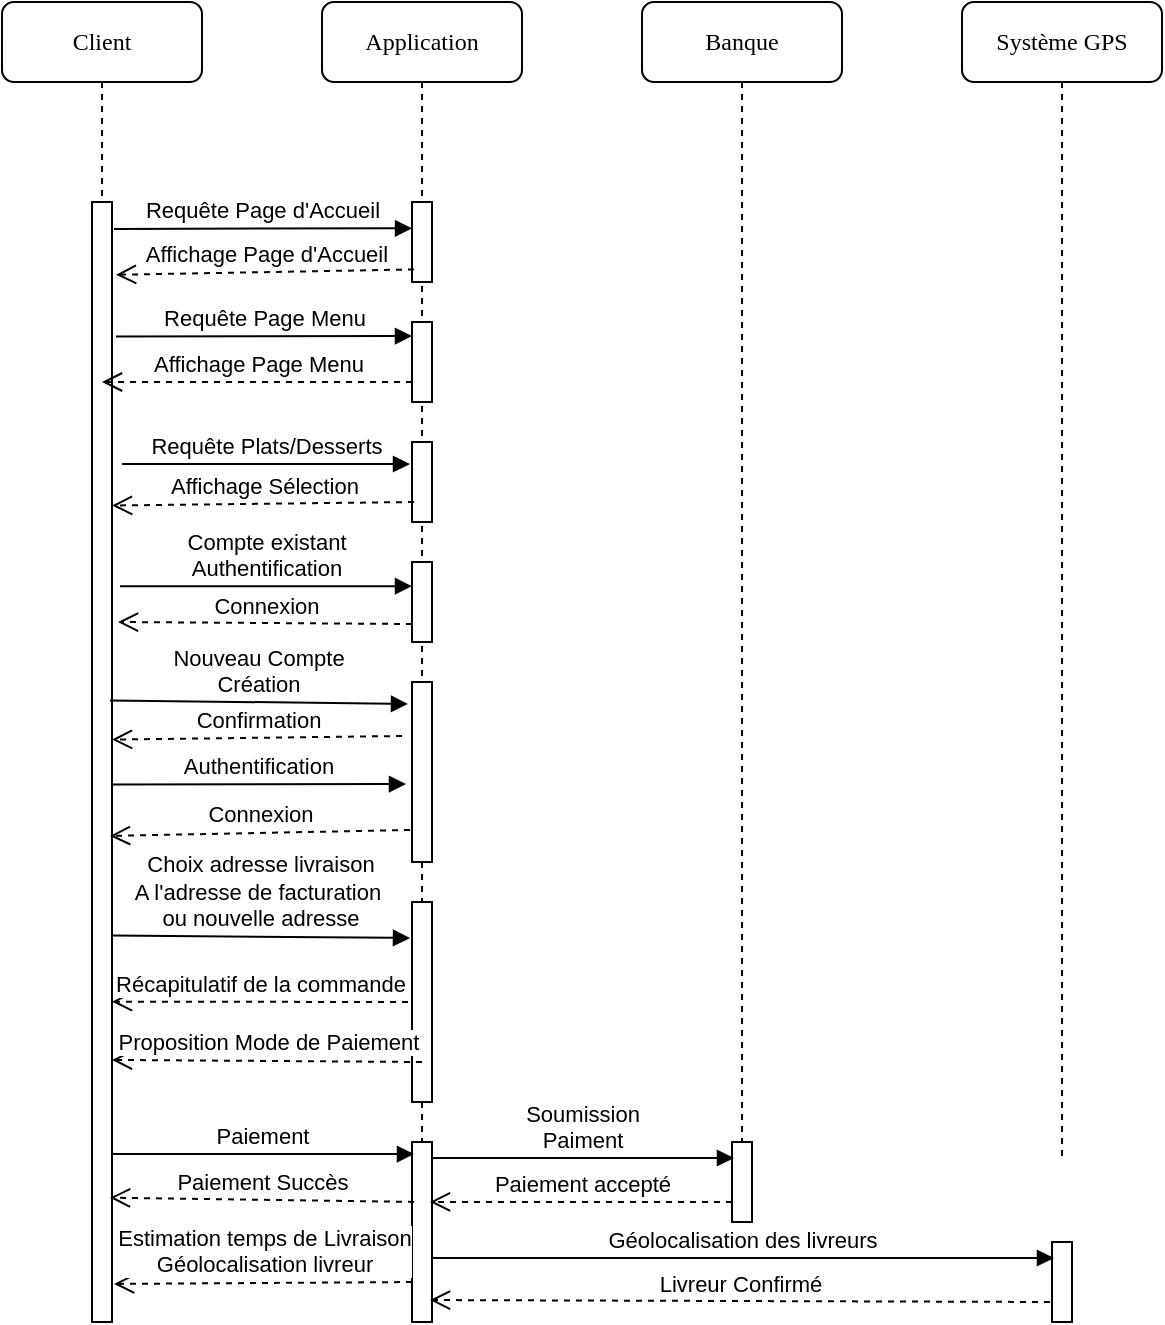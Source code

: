 <mxfile version="14.6.13" type="device"><diagram name="Page-1" id="13e1069c-82ec-6db2-03f1-153e76fe0fe0"><mxGraphModel dx="946" dy="680" grid="1" gridSize="10" guides="1" tooltips="1" connect="1" arrows="1" fold="1" page="1" pageScale="1" pageWidth="1100" pageHeight="850" background="#ffffff" math="0" shadow="0"><root><mxCell id="0"/><mxCell id="1" parent="0"/><mxCell id="7baba1c4bc27f4b0-2" value="Application" style="shape=umlLifeline;perimeter=lifelinePerimeter;whiteSpace=wrap;html=1;container=1;collapsible=0;recursiveResize=0;outlineConnect=0;rounded=1;shadow=0;comic=0;labelBackgroundColor=none;strokeWidth=1;fontFamily=Verdana;fontSize=12;align=center;" parent="1" vertex="1"><mxGeometry x="240" y="80" width="100" height="580" as="geometry"/></mxCell><mxCell id="jt54RQBlf6SMzPWnkt8w-2" value="" style="html=1;points=[];perimeter=orthogonalPerimeter;rounded=0;shadow=0;comic=0;labelBackgroundColor=none;strokeWidth=1;fontFamily=Verdana;fontSize=12;align=center;" parent="7baba1c4bc27f4b0-2" vertex="1"><mxGeometry x="45" y="100" width="10" height="40" as="geometry"/></mxCell><mxCell id="7baba1c4bc27f4b0-3" value="Banque" style="shape=umlLifeline;perimeter=lifelinePerimeter;whiteSpace=wrap;html=1;container=1;collapsible=0;recursiveResize=0;outlineConnect=0;rounded=1;shadow=0;comic=0;labelBackgroundColor=none;strokeWidth=1;fontFamily=Verdana;fontSize=12;align=center;" parent="1" vertex="1"><mxGeometry x="400" y="80" width="100" height="580" as="geometry"/></mxCell><mxCell id="7baba1c4bc27f4b0-4" value="Système GPS" style="shape=umlLifeline;perimeter=lifelinePerimeter;whiteSpace=wrap;html=1;container=1;collapsible=0;recursiveResize=0;outlineConnect=0;rounded=1;shadow=0;comic=0;labelBackgroundColor=none;strokeWidth=1;fontFamily=Verdana;fontSize=12;align=center;" parent="1" vertex="1"><mxGeometry x="560" y="80" width="100" height="580" as="geometry"/></mxCell><mxCell id="7baba1c4bc27f4b0-8" value="Client" style="shape=umlLifeline;perimeter=lifelinePerimeter;whiteSpace=wrap;html=1;container=1;collapsible=0;recursiveResize=0;outlineConnect=0;rounded=1;shadow=0;comic=0;labelBackgroundColor=none;strokeWidth=1;fontFamily=Verdana;fontSize=12;align=center;" parent="1" vertex="1"><mxGeometry x="80" y="80" width="100" height="660" as="geometry"/></mxCell><mxCell id="7baba1c4bc27f4b0-9" value="" style="html=1;points=[];perimeter=orthogonalPerimeter;rounded=0;shadow=0;comic=0;labelBackgroundColor=none;strokeWidth=1;fontFamily=Verdana;fontSize=12;align=center;" parent="7baba1c4bc27f4b0-8" vertex="1"><mxGeometry x="45" y="100" width="10" height="560" as="geometry"/></mxCell><mxCell id="jt54RQBlf6SMzPWnkt8w-42" value="Affichage Page Menu" style="html=1;verticalAlign=bottom;endArrow=open;dashed=1;endSize=8;exitX=0;exitY=0.75;exitDx=0;exitDy=0;exitPerimeter=0;" parent="7baba1c4bc27f4b0-8" source="jt54RQBlf6SMzPWnkt8w-32" edge="1"><mxGeometry relative="1" as="geometry"><mxPoint x="170" y="190" as="sourcePoint"/><mxPoint x="50" y="190" as="targetPoint"/></mxGeometry></mxCell><mxCell id="jt54RQBlf6SMzPWnkt8w-6" value="Requête Page d'Accueil" style="html=1;verticalAlign=bottom;endArrow=block;exitX=1.1;exitY=0.024;exitDx=0;exitDy=0;exitPerimeter=0;entryX=0;entryY=0.329;entryDx=0;entryDy=0;entryPerimeter=0;" parent="1" source="7baba1c4bc27f4b0-9" target="jt54RQBlf6SMzPWnkt8w-2" edge="1"><mxGeometry width="80" relative="1" as="geometry"><mxPoint x="154" y="215.05" as="sourcePoint"/><mxPoint x="280" y="213" as="targetPoint"/></mxGeometry></mxCell><mxCell id="jt54RQBlf6SMzPWnkt8w-7" value="Affichage Page d'Accueil" style="html=1;verticalAlign=bottom;endArrow=open;dashed=1;endSize=8;exitX=0.1;exitY=0.843;exitDx=0;exitDy=0;exitPerimeter=0;entryX=1.2;entryY=0.065;entryDx=0;entryDy=0;entryPerimeter=0;" parent="1" source="jt54RQBlf6SMzPWnkt8w-2" target="7baba1c4bc27f4b0-9" edge="1"><mxGeometry relative="1" as="geometry"><mxPoint x="250" y="240" as="sourcePoint"/><mxPoint x="157" y="242.5" as="targetPoint"/></mxGeometry></mxCell><mxCell id="jt54RQBlf6SMzPWnkt8w-32" value="" style="html=1;points=[];perimeter=orthogonalPerimeter;rounded=0;shadow=0;comic=0;labelBackgroundColor=none;strokeWidth=1;fontFamily=Verdana;fontSize=12;align=center;" parent="1" vertex="1"><mxGeometry x="285" y="240" width="10" height="40" as="geometry"/></mxCell><mxCell id="jt54RQBlf6SMzPWnkt8w-35" value="" style="html=1;points=[];perimeter=orthogonalPerimeter;rounded=0;shadow=0;comic=0;labelBackgroundColor=none;strokeWidth=1;fontFamily=Verdana;fontSize=12;align=center;" parent="1" vertex="1"><mxGeometry x="285" y="360" width="10" height="40" as="geometry"/></mxCell><mxCell id="jt54RQBlf6SMzPWnkt8w-36" value="" style="html=1;points=[];perimeter=orthogonalPerimeter;rounded=0;shadow=0;comic=0;labelBackgroundColor=none;strokeWidth=1;fontFamily=Verdana;fontSize=12;align=center;" parent="1" vertex="1"><mxGeometry x="285" y="420" width="10" height="90" as="geometry"/></mxCell><mxCell id="jt54RQBlf6SMzPWnkt8w-37" value="" style="html=1;points=[];perimeter=orthogonalPerimeter;rounded=0;shadow=0;comic=0;labelBackgroundColor=none;strokeWidth=1;fontFamily=Verdana;fontSize=12;align=center;" parent="1" vertex="1"><mxGeometry x="285" y="530" width="10" height="100" as="geometry"/></mxCell><mxCell id="jt54RQBlf6SMzPWnkt8w-39" value="" style="html=1;points=[];perimeter=orthogonalPerimeter;rounded=0;shadow=0;comic=0;labelBackgroundColor=none;strokeWidth=1;fontFamily=Verdana;fontSize=12;align=center;" parent="1" vertex="1"><mxGeometry x="285" y="300" width="10" height="40" as="geometry"/></mxCell><mxCell id="jt54RQBlf6SMzPWnkt8w-40" value="" style="html=1;points=[];perimeter=orthogonalPerimeter;rounded=0;shadow=0;comic=0;labelBackgroundColor=none;strokeWidth=1;fontFamily=Verdana;fontSize=12;align=center;" parent="1" vertex="1"><mxGeometry x="285" y="650" width="10" height="90" as="geometry"/></mxCell><mxCell id="jt54RQBlf6SMzPWnkt8w-41" value="Requête Page Menu" style="html=1;verticalAlign=bottom;endArrow=block;exitX=1.2;exitY=0.12;exitDx=0;exitDy=0;exitPerimeter=0;entryX=0;entryY=0.175;entryDx=0;entryDy=0;entryPerimeter=0;" parent="1" source="7baba1c4bc27f4b0-9" target="jt54RQBlf6SMzPWnkt8w-32" edge="1"><mxGeometry width="80" relative="1" as="geometry"><mxPoint x="180" y="250" as="sourcePoint"/><mxPoint x="260" y="250" as="targetPoint"/></mxGeometry></mxCell><mxCell id="jt54RQBlf6SMzPWnkt8w-43" value="Requête Plats/Desserts" style="html=1;verticalAlign=bottom;endArrow=block;entryX=-0.1;entryY=0.275;entryDx=0;entryDy=0;entryPerimeter=0;" parent="1" target="jt54RQBlf6SMzPWnkt8w-39" edge="1"><mxGeometry width="80" relative="1" as="geometry"><mxPoint x="140" y="311" as="sourcePoint"/><mxPoint x="240" y="310" as="targetPoint"/></mxGeometry></mxCell><mxCell id="jt54RQBlf6SMzPWnkt8w-44" value="Affichage Sélection" style="html=1;verticalAlign=bottom;endArrow=open;dashed=1;endSize=8;exitX=0.1;exitY=0.75;exitDx=0;exitDy=0;exitPerimeter=0;entryX=1;entryY=0.271;entryDx=0;entryDy=0;entryPerimeter=0;" parent="1" source="jt54RQBlf6SMzPWnkt8w-39" target="7baba1c4bc27f4b0-9" edge="1"><mxGeometry relative="1" as="geometry"><mxPoint x="240" y="330" as="sourcePoint"/><mxPoint x="138" y="326" as="targetPoint"/></mxGeometry></mxCell><mxCell id="jt54RQBlf6SMzPWnkt8w-45" value="Compte existant&lt;br&gt;Authentification" style="html=1;verticalAlign=bottom;endArrow=block;exitX=1.4;exitY=0.343;exitDx=0;exitDy=0;exitPerimeter=0;" parent="1" source="7baba1c4bc27f4b0-9" target="jt54RQBlf6SMzPWnkt8w-35" edge="1"><mxGeometry width="80" relative="1" as="geometry"><mxPoint x="140" y="370" as="sourcePoint"/><mxPoint x="270" y="367" as="targetPoint"/></mxGeometry></mxCell><mxCell id="jt54RQBlf6SMzPWnkt8w-46" value="Connexion" style="html=1;verticalAlign=bottom;endArrow=open;dashed=1;endSize=8;entryX=1.3;entryY=0.375;entryDx=0;entryDy=0;entryPerimeter=0;exitX=0;exitY=0.775;exitDx=0;exitDy=0;exitPerimeter=0;" parent="1" source="jt54RQBlf6SMzPWnkt8w-35" target="7baba1c4bc27f4b0-9" edge="1"><mxGeometry relative="1" as="geometry"><mxPoint x="286" y="384" as="sourcePoint"/><mxPoint x="150" y="390" as="targetPoint"/></mxGeometry></mxCell><mxCell id="jt54RQBlf6SMzPWnkt8w-48" value="Nouveau Compte&lt;br&gt;Création" style="html=1;verticalAlign=bottom;endArrow=block;exitX=0.9;exitY=0.445;exitDx=0;exitDy=0;exitPerimeter=0;entryX=-0.2;entryY=0.122;entryDx=0;entryDy=0;entryPerimeter=0;" parent="1" source="7baba1c4bc27f4b0-9" target="jt54RQBlf6SMzPWnkt8w-36" edge="1"><mxGeometry width="80" relative="1" as="geometry"><mxPoint x="140" y="430" as="sourcePoint"/><mxPoint x="220" y="430" as="targetPoint"/></mxGeometry></mxCell><mxCell id="jt54RQBlf6SMzPWnkt8w-49" value="Confirmation" style="html=1;verticalAlign=bottom;endArrow=open;dashed=1;endSize=8;entryX=1;entryY=0.48;entryDx=0;entryDy=0;entryPerimeter=0;exitX=-0.5;exitY=0.3;exitDx=0;exitDy=0;exitPerimeter=0;" parent="1" source="jt54RQBlf6SMzPWnkt8w-36" target="7baba1c4bc27f4b0-9" edge="1"><mxGeometry relative="1" as="geometry"><mxPoint x="280" y="450" as="sourcePoint"/><mxPoint x="200" y="450" as="targetPoint"/></mxGeometry></mxCell><mxCell id="jt54RQBlf6SMzPWnkt8w-50" value="Authentification" style="html=1;verticalAlign=bottom;endArrow=block;exitX=1;exitY=0.52;exitDx=0;exitDy=0;exitPerimeter=0;entryX=-0.3;entryY=0.567;entryDx=0;entryDy=0;entryPerimeter=0;" parent="1" source="7baba1c4bc27f4b0-9" target="jt54RQBlf6SMzPWnkt8w-36" edge="1"><mxGeometry width="80" relative="1" as="geometry"><mxPoint x="160" y="470" as="sourcePoint"/><mxPoint x="240" y="470" as="targetPoint"/></mxGeometry></mxCell><mxCell id="jt54RQBlf6SMzPWnkt8w-51" value="Connexion" style="html=1;verticalAlign=bottom;endArrow=open;dashed=1;endSize=8;exitX=-0.1;exitY=0.822;exitDx=0;exitDy=0;exitPerimeter=0;entryX=0.9;entryY=0.566;entryDx=0;entryDy=0;entryPerimeter=0;" parent="1" source="jt54RQBlf6SMzPWnkt8w-36" target="7baba1c4bc27f4b0-9" edge="1"><mxGeometry relative="1" as="geometry"><mxPoint x="270" y="490" as="sourcePoint"/><mxPoint x="190" y="490" as="targetPoint"/></mxGeometry></mxCell><mxCell id="jt54RQBlf6SMzPWnkt8w-52" value="Choix adresse livraison&lt;br&gt;A l'adresse de facturation&amp;nbsp;&lt;br&gt;ou nouvelle adresse" style="html=1;verticalAlign=bottom;endArrow=block;exitX=1;exitY=0.655;exitDx=0;exitDy=0;exitPerimeter=0;entryX=-0.1;entryY=0.18;entryDx=0;entryDy=0;entryPerimeter=0;" parent="1" source="7baba1c4bc27f4b0-9" target="jt54RQBlf6SMzPWnkt8w-37" edge="1"><mxGeometry width="80" relative="1" as="geometry"><mxPoint x="150" y="540" as="sourcePoint"/><mxPoint x="260" y="540" as="targetPoint"/></mxGeometry></mxCell><mxCell id="jt54RQBlf6SMzPWnkt8w-53" value="Récapitulatif de la commande" style="html=1;verticalAlign=bottom;endArrow=open;dashed=1;endSize=8;exitX=-0.2;exitY=0.5;exitDx=0;exitDy=0;exitPerimeter=0;entryX=1;entryY=0.714;entryDx=0;entryDy=0;entryPerimeter=0;" parent="1" source="jt54RQBlf6SMzPWnkt8w-37" target="7baba1c4bc27f4b0-9" edge="1"><mxGeometry relative="1" as="geometry"><mxPoint x="250" y="580" as="sourcePoint"/><mxPoint x="170" y="580" as="targetPoint"/></mxGeometry></mxCell><mxCell id="jt54RQBlf6SMzPWnkt8w-54" value="Proposition Mode de Paiement" style="html=1;verticalAlign=bottom;endArrow=open;dashed=1;endSize=8;exitX=0.5;exitY=0.8;exitDx=0;exitDy=0;exitPerimeter=0;entryX=1;entryY=0.766;entryDx=0;entryDy=0;entryPerimeter=0;" parent="1" source="jt54RQBlf6SMzPWnkt8w-37" target="7baba1c4bc27f4b0-9" edge="1"><mxGeometry relative="1" as="geometry"><mxPoint x="240" y="610" as="sourcePoint"/><mxPoint x="160" y="610" as="targetPoint"/></mxGeometry></mxCell><mxCell id="jt54RQBlf6SMzPWnkt8w-55" value="Paiement" style="html=1;verticalAlign=bottom;endArrow=block;entryX=0.1;entryY=0.067;entryDx=0;entryDy=0;entryPerimeter=0;" parent="1" target="jt54RQBlf6SMzPWnkt8w-40" edge="1"><mxGeometry width="80" relative="1" as="geometry"><mxPoint x="135" y="656" as="sourcePoint"/><mxPoint x="260" y="652" as="targetPoint"/></mxGeometry></mxCell><mxCell id="jt54RQBlf6SMzPWnkt8w-56" value="Paiement Succès" style="html=1;verticalAlign=bottom;endArrow=open;dashed=1;endSize=8;exitX=0.1;exitY=0.333;exitDx=0;exitDy=0;exitPerimeter=0;entryX=0.9;entryY=0.889;entryDx=0;entryDy=0;entryPerimeter=0;" parent="1" source="jt54RQBlf6SMzPWnkt8w-40" target="7baba1c4bc27f4b0-9" edge="1"><mxGeometry relative="1" as="geometry"><mxPoint x="250" y="680" as="sourcePoint"/><mxPoint x="170" y="680" as="targetPoint"/></mxGeometry></mxCell><mxCell id="jt54RQBlf6SMzPWnkt8w-57" value="Estimation temps de Livraison&lt;br&gt;Géolocalisation livreur" style="html=1;verticalAlign=bottom;endArrow=open;dashed=1;endSize=8;exitX=0;exitY=0.778;exitDx=0;exitDy=0;exitPerimeter=0;entryX=1.1;entryY=0.966;entryDx=0;entryDy=0;entryPerimeter=0;" parent="1" source="jt54RQBlf6SMzPWnkt8w-40" target="7baba1c4bc27f4b0-9" edge="1"><mxGeometry relative="1" as="geometry"><mxPoint x="260" y="720" as="sourcePoint"/><mxPoint x="180" y="720" as="targetPoint"/></mxGeometry></mxCell><mxCell id="jt54RQBlf6SMzPWnkt8w-58" value="" style="html=1;points=[];perimeter=orthogonalPerimeter;rounded=0;shadow=0;comic=0;labelBackgroundColor=none;strokeWidth=1;fontFamily=Verdana;fontSize=12;align=center;" parent="1" vertex="1"><mxGeometry x="445" y="650" width="10" height="40" as="geometry"/></mxCell><mxCell id="jt54RQBlf6SMzPWnkt8w-59" value="" style="html=1;points=[];perimeter=orthogonalPerimeter;rounded=0;shadow=0;comic=0;labelBackgroundColor=none;strokeWidth=1;fontFamily=Verdana;fontSize=12;align=center;" parent="1" vertex="1"><mxGeometry x="605" y="700" width="10" height="40" as="geometry"/></mxCell><mxCell id="jt54RQBlf6SMzPWnkt8w-63" value="Soumission&lt;br&gt;Paiment" style="html=1;verticalAlign=bottom;endArrow=block;exitX=1;exitY=0.089;exitDx=0;exitDy=0;exitPerimeter=0;entryX=0.1;entryY=0.2;entryDx=0;entryDy=0;entryPerimeter=0;" parent="1" source="jt54RQBlf6SMzPWnkt8w-40" target="jt54RQBlf6SMzPWnkt8w-58" edge="1"><mxGeometry width="80" relative="1" as="geometry"><mxPoint x="320" y="660" as="sourcePoint"/><mxPoint x="400" y="660" as="targetPoint"/></mxGeometry></mxCell><mxCell id="jt54RQBlf6SMzPWnkt8w-64" value="Paiement accepté" style="html=1;verticalAlign=bottom;endArrow=open;dashed=1;endSize=8;entryX=0.9;entryY=0.333;entryDx=0;entryDy=0;entryPerimeter=0;" parent="1" target="jt54RQBlf6SMzPWnkt8w-40" edge="1"><mxGeometry relative="1" as="geometry"><mxPoint x="445" y="680" as="sourcePoint"/><mxPoint x="330" y="680" as="targetPoint"/></mxGeometry></mxCell><mxCell id="jt54RQBlf6SMzPWnkt8w-65" value="Géolocalisation des livreurs" style="html=1;verticalAlign=bottom;endArrow=block;entryX=0.1;entryY=0.2;entryDx=0;entryDy=0;entryPerimeter=0;exitX=1;exitY=0.644;exitDx=0;exitDy=0;exitPerimeter=0;" parent="1" source="jt54RQBlf6SMzPWnkt8w-40" target="jt54RQBlf6SMzPWnkt8w-59" edge="1"><mxGeometry width="80" relative="1" as="geometry"><mxPoint x="300" y="710" as="sourcePoint"/><mxPoint x="380" y="710" as="targetPoint"/></mxGeometry></mxCell><mxCell id="jt54RQBlf6SMzPWnkt8w-66" value="Livreur Confirmé" style="html=1;verticalAlign=bottom;endArrow=open;dashed=1;endSize=8;exitX=-0.1;exitY=0.75;exitDx=0;exitDy=0;exitPerimeter=0;entryX=0.9;entryY=0.878;entryDx=0;entryDy=0;entryPerimeter=0;" parent="1" source="jt54RQBlf6SMzPWnkt8w-59" target="jt54RQBlf6SMzPWnkt8w-40" edge="1"><mxGeometry relative="1" as="geometry"><mxPoint x="390" y="730" as="sourcePoint"/><mxPoint x="310" y="730" as="targetPoint"/></mxGeometry></mxCell></root></mxGraphModel></diagram></mxfile>